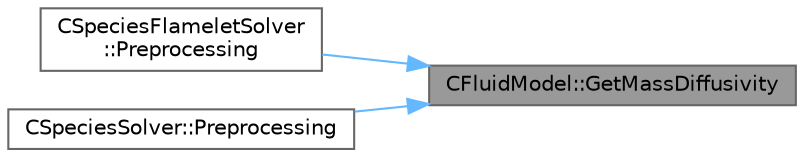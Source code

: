 digraph "CFluidModel::GetMassDiffusivity"
{
 // LATEX_PDF_SIZE
  bgcolor="transparent";
  edge [fontname=Helvetica,fontsize=10,labelfontname=Helvetica,labelfontsize=10];
  node [fontname=Helvetica,fontsize=10,shape=box,height=0.2,width=0.4];
  rankdir="RL";
  Node1 [id="Node000001",label="CFluidModel::GetMassDiffusivity",height=0.2,width=0.4,color="gray40", fillcolor="grey60", style="filled", fontcolor="black",tooltip="Get fluid mass diffusivity."];
  Node1 -> Node2 [id="edge1_Node000001_Node000002",dir="back",color="steelblue1",style="solid",tooltip=" "];
  Node2 [id="Node000002",label="CSpeciesFlameletSolver\l::Preprocessing",height=0.2,width=0.4,color="grey40", fillcolor="white", style="filled",URL="$classCSpeciesFlameletSolver.html#aee0e7fac4103cec39936c9f3e0c9e4f4",tooltip="Restart residual and compute gradients."];
  Node1 -> Node3 [id="edge2_Node000001_Node000003",dir="back",color="steelblue1",style="solid",tooltip=" "];
  Node3 [id="Node000003",label="CSpeciesSolver::Preprocessing",height=0.2,width=0.4,color="grey40", fillcolor="white", style="filled",URL="$classCSpeciesSolver.html#a5ccb8c2120d645a83db3f6d1d08e7984",tooltip="Restart residual and compute gradients."];
}
